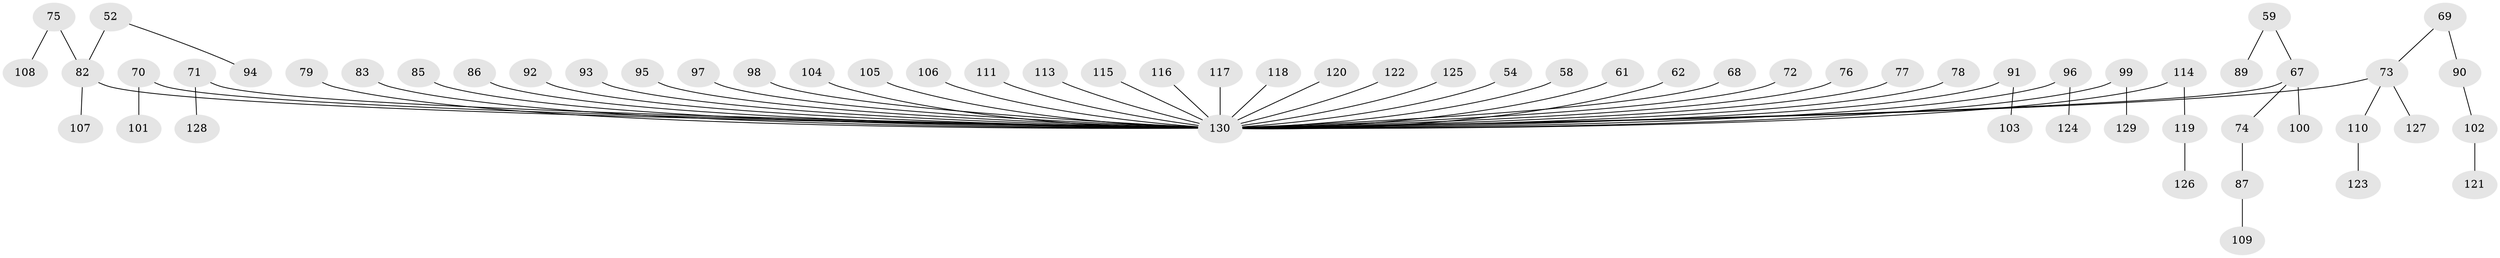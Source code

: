// original degree distribution, {9: 0.015384615384615385, 3: 0.13076923076923078, 5: 0.023076923076923078, 4: 0.06153846153846154, 6: 0.007692307692307693, 1: 0.47692307692307695, 2: 0.2846153846153846}
// Generated by graph-tools (version 1.1) at 2025/52/03/09/25 04:52:56]
// undirected, 65 vertices, 64 edges
graph export_dot {
graph [start="1"]
  node [color=gray90,style=filled];
  52;
  54;
  58;
  59;
  61;
  62;
  67 [super="+37"];
  68;
  69;
  70;
  71;
  72;
  73 [super="+65"];
  74;
  75;
  76;
  77;
  78;
  79;
  82 [super="+49"];
  83;
  85;
  86;
  87;
  89;
  90;
  91;
  92;
  93;
  94;
  95;
  96;
  97;
  98;
  99;
  100;
  101;
  102;
  103;
  104;
  105;
  106;
  107;
  108;
  109;
  110;
  111;
  113;
  114 [super="+51"];
  115;
  116;
  117;
  118;
  119;
  120;
  121;
  122;
  123;
  124;
  125;
  126;
  127;
  128;
  129;
  130 [super="+50+88+22+32+112+34+47+19+80+53+56+43+57+46+64+60+84"];
  52 -- 94;
  52 -- 82;
  54 -- 130;
  58 -- 130;
  59 -- 89;
  59 -- 67;
  61 -- 130;
  62 -- 130;
  67 -- 100;
  67 -- 74;
  67 -- 130;
  68 -- 130;
  69 -- 90;
  69 -- 73;
  70 -- 101;
  70 -- 130;
  71 -- 128;
  71 -- 130;
  72 -- 130;
  73 -- 130;
  73 -- 110;
  73 -- 127;
  74 -- 87;
  75 -- 108;
  75 -- 82;
  76 -- 130;
  77 -- 130;
  78 -- 130;
  79 -- 130;
  82 -- 107;
  82 -- 130;
  83 -- 130;
  85 -- 130;
  86 -- 130;
  87 -- 109;
  90 -- 102;
  91 -- 103;
  91 -- 130;
  92 -- 130;
  93 -- 130;
  95 -- 130;
  96 -- 124;
  96 -- 130;
  97 -- 130;
  98 -- 130;
  99 -- 129;
  99 -- 130;
  102 -- 121;
  104 -- 130;
  105 -- 130;
  106 -- 130;
  110 -- 123;
  111 -- 130;
  113 -- 130;
  114 -- 119;
  114 -- 130;
  115 -- 130;
  116 -- 130;
  117 -- 130;
  118 -- 130;
  119 -- 126;
  120 -- 130;
  122 -- 130;
  125 -- 130;
}
